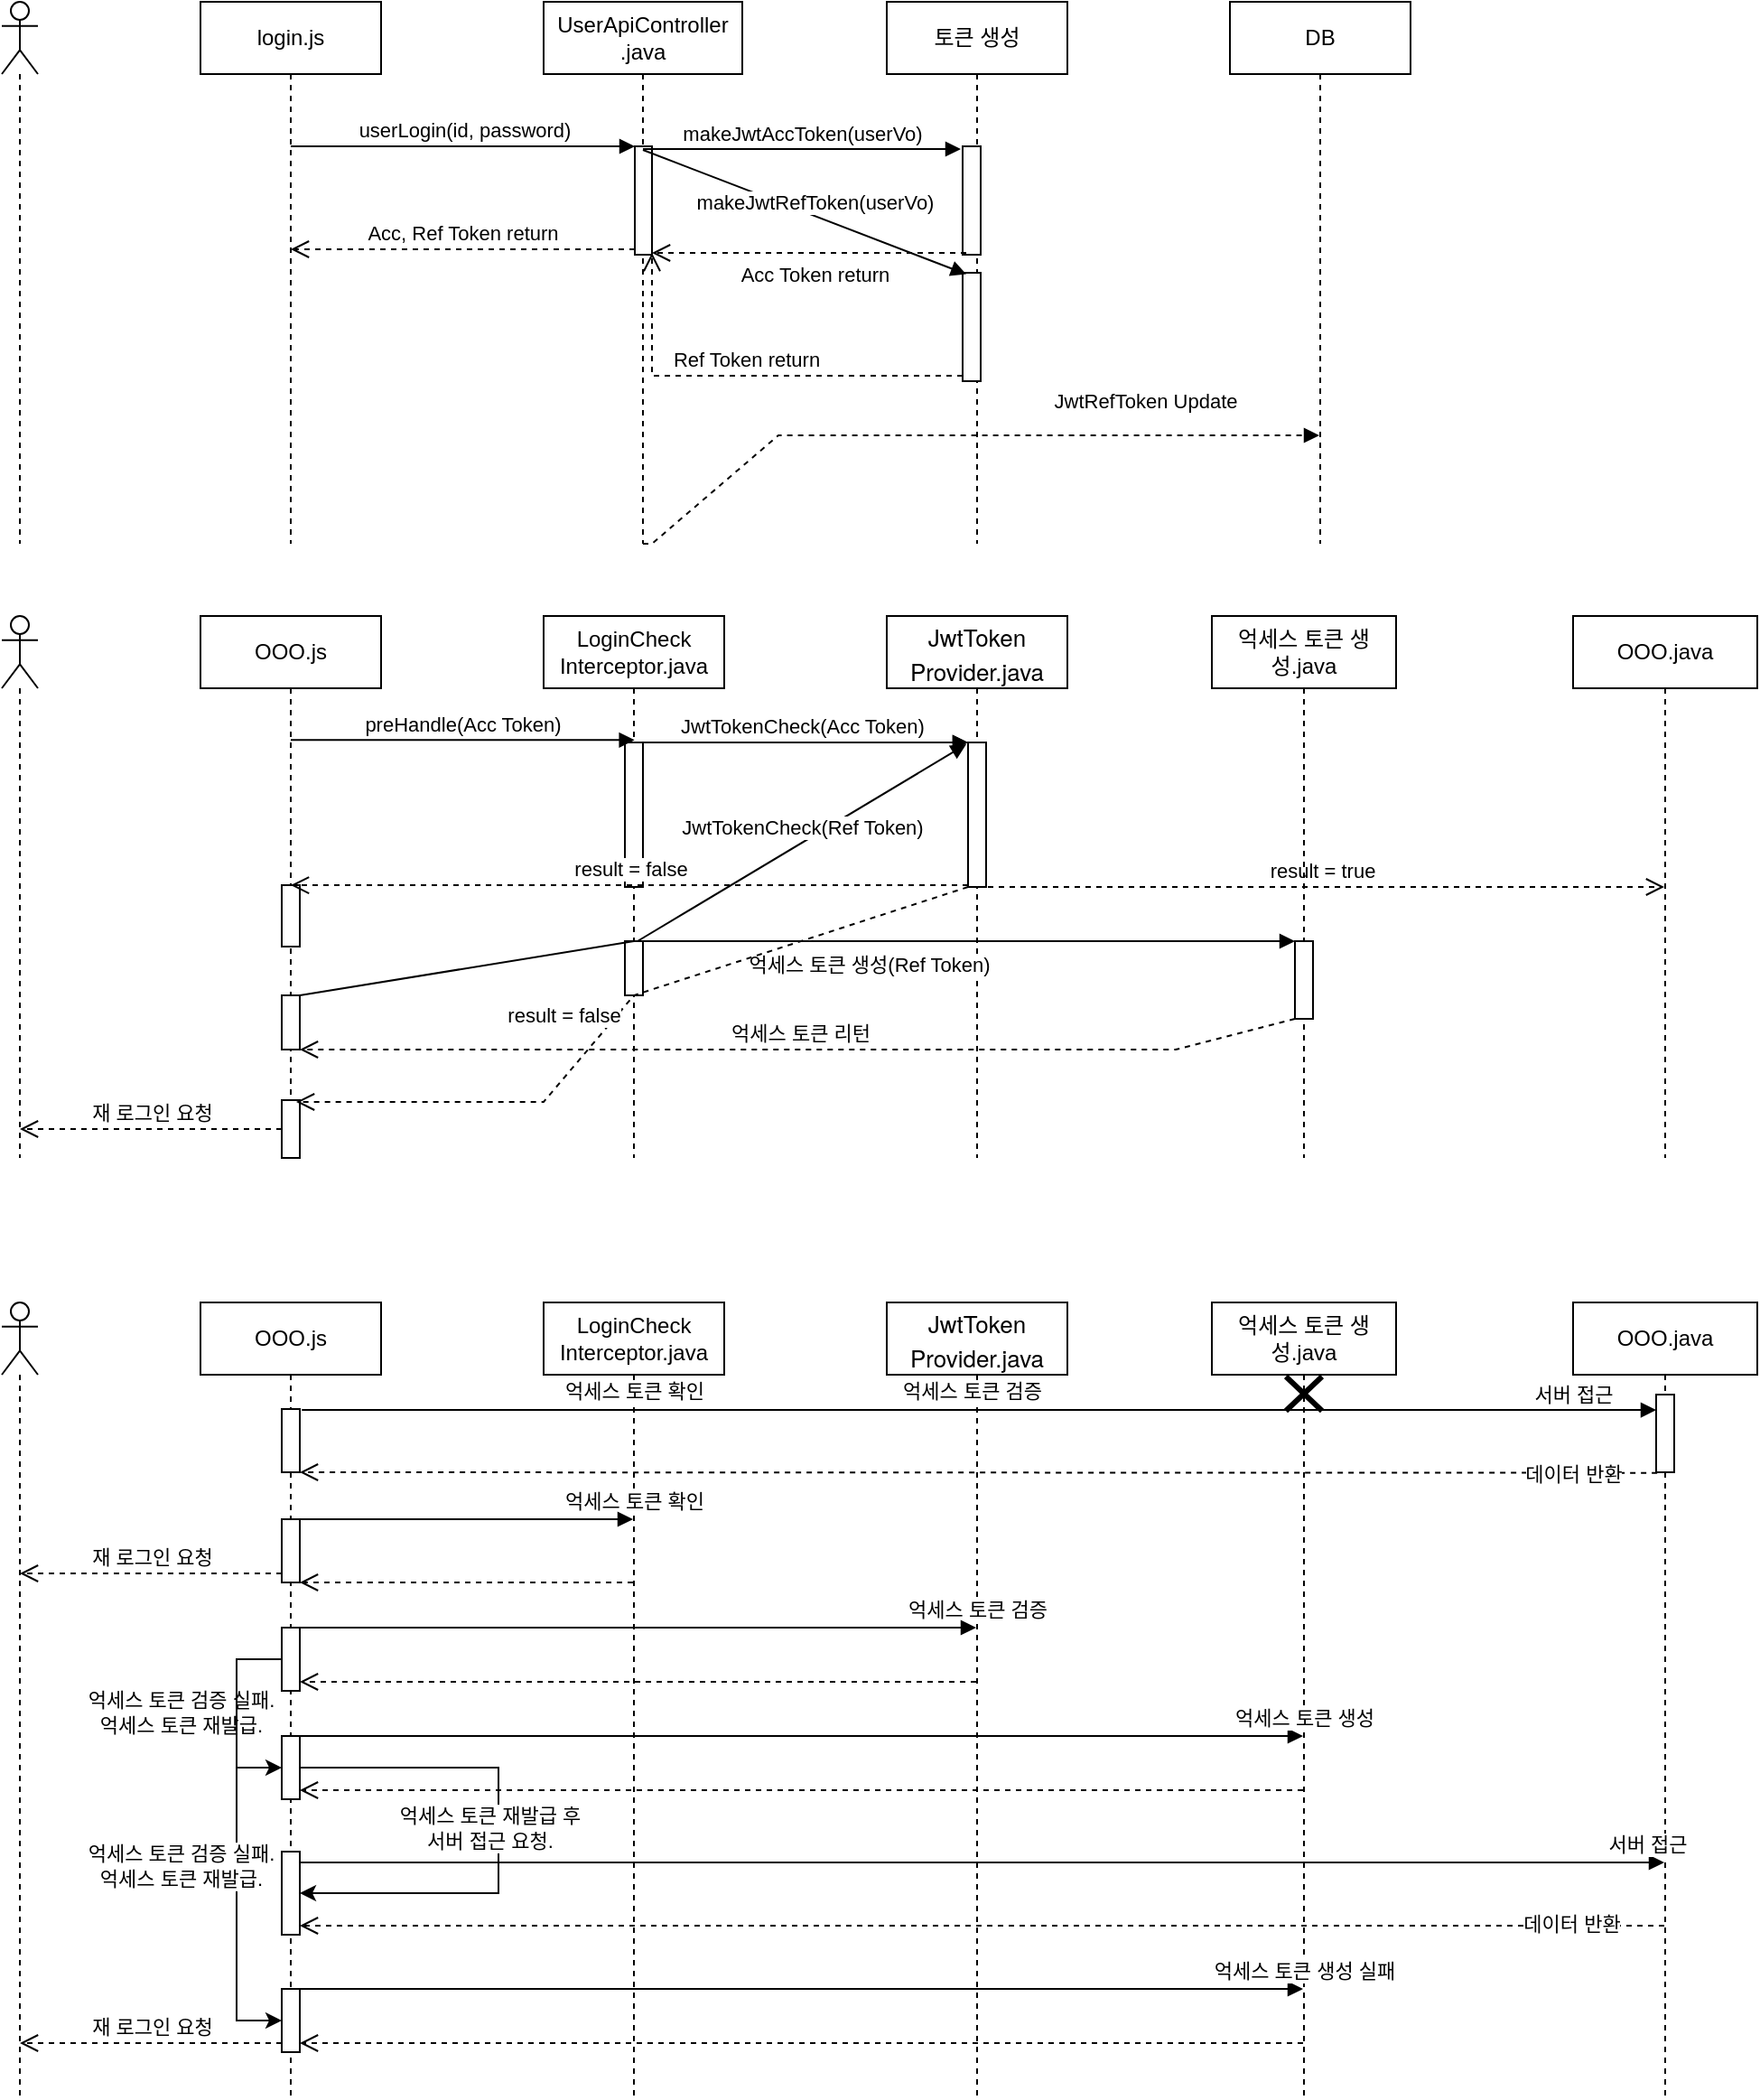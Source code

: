 <mxfile version="15.9.1" type="github">
  <diagram id="YOmD0kXWxS8xvpvF7nBD" name="Page-1">
    <mxGraphModel dx="996" dy="544" grid="1" gridSize="10" guides="1" tooltips="1" connect="1" arrows="1" fold="1" page="1" pageScale="1" pageWidth="3300" pageHeight="4681" math="0" shadow="0">
      <root>
        <mxCell id="0" />
        <mxCell id="1" parent="0" />
        <mxCell id="AELnW6AsCIxtF1nec7tT-1" value="" style="shape=umlLifeline;participant=umlActor;perimeter=lifelinePerimeter;whiteSpace=wrap;html=1;container=1;collapsible=0;recursiveResize=0;verticalAlign=top;spacingTop=36;outlineConnect=0;" parent="1" vertex="1">
          <mxGeometry x="70" y="40" width="20" height="300" as="geometry" />
        </mxCell>
        <mxCell id="AELnW6AsCIxtF1nec7tT-2" value="login.js" style="shape=umlLifeline;perimeter=lifelinePerimeter;whiteSpace=wrap;html=1;container=1;collapsible=0;recursiveResize=0;outlineConnect=0;" parent="1" vertex="1">
          <mxGeometry x="180" y="40" width="100" height="300" as="geometry" />
        </mxCell>
        <mxCell id="AELnW6AsCIxtF1nec7tT-3" value="UserApiController&lt;br&gt;.java" style="shape=umlLifeline;perimeter=lifelinePerimeter;whiteSpace=wrap;html=1;container=1;collapsible=0;recursiveResize=0;outlineConnect=0;" parent="1" vertex="1">
          <mxGeometry x="370" y="40" width="110" height="300" as="geometry" />
        </mxCell>
        <mxCell id="AELnW6AsCIxtF1nec7tT-17" value="" style="html=1;points=[];perimeter=orthogonalPerimeter;" parent="AELnW6AsCIxtF1nec7tT-3" vertex="1">
          <mxGeometry x="50.5" y="80" width="9.5" height="60" as="geometry" />
        </mxCell>
        <mxCell id="AELnW6AsCIxtF1nec7tT-4" value="토큰 생성" style="shape=umlLifeline;perimeter=lifelinePerimeter;whiteSpace=wrap;html=1;container=1;collapsible=0;recursiveResize=0;outlineConnect=0;" parent="1" vertex="1">
          <mxGeometry x="560" y="40" width="100" height="300" as="geometry" />
        </mxCell>
        <mxCell id="AELnW6AsCIxtF1nec7tT-25" value="" style="html=1;points=[];perimeter=orthogonalPerimeter;" parent="AELnW6AsCIxtF1nec7tT-4" vertex="1">
          <mxGeometry x="42" y="80" width="10" height="60" as="geometry" />
        </mxCell>
        <mxCell id="AELnW6AsCIxtF1nec7tT-29" value="" style="html=1;points=[];perimeter=orthogonalPerimeter;" parent="AELnW6AsCIxtF1nec7tT-4" vertex="1">
          <mxGeometry x="42" y="150" width="10" height="60" as="geometry" />
        </mxCell>
        <mxCell id="AELnW6AsCIxtF1nec7tT-6" value="DB" style="shape=umlLifeline;perimeter=lifelinePerimeter;whiteSpace=wrap;html=1;container=1;collapsible=0;recursiveResize=0;outlineConnect=0;" parent="1" vertex="1">
          <mxGeometry x="750" y="40" width="100" height="300" as="geometry" />
        </mxCell>
        <mxCell id="AELnW6AsCIxtF1nec7tT-7" value="" style="shape=umlLifeline;participant=umlActor;perimeter=lifelinePerimeter;whiteSpace=wrap;html=1;container=1;collapsible=0;recursiveResize=0;verticalAlign=top;spacingTop=36;outlineConnect=0;" parent="1" vertex="1">
          <mxGeometry x="70" y="380" width="20" height="300" as="geometry" />
        </mxCell>
        <mxCell id="AELnW6AsCIxtF1nec7tT-8" value="OOO.js" style="shape=umlLifeline;perimeter=lifelinePerimeter;whiteSpace=wrap;html=1;container=1;collapsible=0;recursiveResize=0;outlineConnect=0;" parent="1" vertex="1">
          <mxGeometry x="180" y="380" width="100" height="300" as="geometry" />
        </mxCell>
        <mxCell id="RkmAUX0iGO7B2VTTtuMq-13" value="" style="html=1;points=[];perimeter=orthogonalPerimeter;" vertex="1" parent="AELnW6AsCIxtF1nec7tT-8">
          <mxGeometry x="45" y="149" width="10" height="34" as="geometry" />
        </mxCell>
        <mxCell id="RkmAUX0iGO7B2VTTtuMq-14" value="" style="html=1;points=[];perimeter=orthogonalPerimeter;" vertex="1" parent="AELnW6AsCIxtF1nec7tT-8">
          <mxGeometry x="45" y="268" width="10" height="32" as="geometry" />
        </mxCell>
        <mxCell id="RkmAUX0iGO7B2VTTtuMq-19" value="" style="html=1;points=[];perimeter=orthogonalPerimeter;" vertex="1" parent="AELnW6AsCIxtF1nec7tT-8">
          <mxGeometry x="45" y="210" width="10" height="30" as="geometry" />
        </mxCell>
        <mxCell id="AELnW6AsCIxtF1nec7tT-9" value="LoginCheck&lt;br&gt;Interceptor.java" style="shape=umlLifeline;perimeter=lifelinePerimeter;whiteSpace=wrap;html=1;container=1;collapsible=0;recursiveResize=0;outlineConnect=0;" parent="1" vertex="1">
          <mxGeometry x="370" y="380" width="100" height="300" as="geometry" />
        </mxCell>
        <mxCell id="AELnW6AsCIxtF1nec7tT-38" value="" style="html=1;points=[];perimeter=orthogonalPerimeter;" parent="AELnW6AsCIxtF1nec7tT-9" vertex="1">
          <mxGeometry x="45" y="70" width="10" height="80" as="geometry" />
        </mxCell>
        <mxCell id="RkmAUX0iGO7B2VTTtuMq-1" value="" style="html=1;points=[];perimeter=orthogonalPerimeter;" vertex="1" parent="AELnW6AsCIxtF1nec7tT-9">
          <mxGeometry x="45" y="180" width="10" height="30" as="geometry" />
        </mxCell>
        <mxCell id="AELnW6AsCIxtF1nec7tT-10" value="&lt;p class=&quot;p1&quot; style=&quot;margin: 0px ; font-stretch: normal ; font-size: 13px ; line-height: normal ; font-family: &amp;#34;helvetica neue&amp;#34;&quot;&gt;JwtToken&lt;br&gt;Provider.java&lt;/p&gt;" style="shape=umlLifeline;perimeter=lifelinePerimeter;whiteSpace=wrap;html=1;container=1;collapsible=0;recursiveResize=0;outlineConnect=0;" parent="1" vertex="1">
          <mxGeometry x="560" y="380" width="100" height="300" as="geometry" />
        </mxCell>
        <mxCell id="AELnW6AsCIxtF1nec7tT-41" value="" style="html=1;points=[];perimeter=orthogonalPerimeter;" parent="AELnW6AsCIxtF1nec7tT-10" vertex="1">
          <mxGeometry x="45" y="70" width="10" height="80" as="geometry" />
        </mxCell>
        <mxCell id="AELnW6AsCIxtF1nec7tT-11" value="OOO.java" style="shape=umlLifeline;perimeter=lifelinePerimeter;whiteSpace=wrap;html=1;container=1;collapsible=0;recursiveResize=0;outlineConnect=0;" parent="1" vertex="1">
          <mxGeometry x="940" y="380" width="102" height="300" as="geometry" />
        </mxCell>
        <mxCell id="AELnW6AsCIxtF1nec7tT-18" value="userLogin(id, password)" style="html=1;verticalAlign=bottom;endArrow=block;entryX=0;entryY=0;rounded=0;" parent="1" source="AELnW6AsCIxtF1nec7tT-2" target="AELnW6AsCIxtF1nec7tT-17" edge="1">
          <mxGeometry relative="1" as="geometry">
            <mxPoint x="280" y="120" as="sourcePoint" />
          </mxGeometry>
        </mxCell>
        <mxCell id="AELnW6AsCIxtF1nec7tT-19" value="Acc, Ref Token return" style="html=1;verticalAlign=bottom;endArrow=open;dashed=1;endSize=8;exitX=0;exitY=0.95;rounded=0;" parent="1" source="AELnW6AsCIxtF1nec7tT-17" target="AELnW6AsCIxtF1nec7tT-2" edge="1">
          <mxGeometry relative="1" as="geometry">
            <mxPoint x="350.5" y="196" as="targetPoint" />
          </mxGeometry>
        </mxCell>
        <mxCell id="AELnW6AsCIxtF1nec7tT-26" value="makeJwtAccToken(userVo)" style="html=1;verticalAlign=bottom;startArrow=none;endArrow=block;startSize=8;rounded=0;entryX=-0.1;entryY=0.025;entryDx=0;entryDy=0;entryPerimeter=0;startFill=0;" parent="1" source="AELnW6AsCIxtF1nec7tT-3" target="AELnW6AsCIxtF1nec7tT-25" edge="1">
          <mxGeometry relative="1" as="geometry">
            <mxPoint x="449.995" y="121.02" as="sourcePoint" />
          </mxGeometry>
        </mxCell>
        <mxCell id="AELnW6AsCIxtF1nec7tT-32" value="makeJwtRefToken(userVo)" style="html=1;verticalAlign=bottom;startArrow=none;endArrow=block;startSize=8;rounded=0;entryX=0.2;entryY=0.013;entryDx=0;entryDy=0;entryPerimeter=0;startFill=0;" parent="1" source="AELnW6AsCIxtF1nec7tT-3" target="AELnW6AsCIxtF1nec7tT-29" edge="1">
          <mxGeometry x="0.068" y="-1" relative="1" as="geometry">
            <mxPoint x="425.1" y="180" as="sourcePoint" />
            <mxPoint x="590" y="190" as="targetPoint" />
            <Array as="points">
              <mxPoint x="425" y="122" />
            </Array>
            <mxPoint as="offset" />
          </mxGeometry>
        </mxCell>
        <mxCell id="AELnW6AsCIxtF1nec7tT-34" value="JwtRefToken Update" style="html=1;verticalAlign=bottom;endArrow=block;rounded=0;dashed=1;" parent="1" source="AELnW6AsCIxtF1nec7tT-3" target="AELnW6AsCIxtF1nec7tT-6" edge="1">
          <mxGeometry x="0.516" y="10" width="80" relative="1" as="geometry">
            <mxPoint x="480" y="170" as="sourcePoint" />
            <mxPoint x="560" y="170" as="targetPoint" />
            <mxPoint as="offset" />
            <Array as="points">
              <mxPoint x="430" y="340" />
              <mxPoint x="500" y="280" />
            </Array>
          </mxGeometry>
        </mxCell>
        <mxCell id="AELnW6AsCIxtF1nec7tT-35" value="preHandle(Acc Token)" style="html=1;verticalAlign=bottom;endArrow=block;rounded=0;entryX=0.533;entryY=-0.017;entryDx=0;entryDy=0;entryPerimeter=0;" parent="1" source="AELnW6AsCIxtF1nec7tT-8" target="AELnW6AsCIxtF1nec7tT-38" edge="1">
          <mxGeometry width="80" relative="1" as="geometry">
            <mxPoint x="250" y="470" as="sourcePoint" />
            <mxPoint x="330" y="470" as="targetPoint" />
            <Array as="points" />
          </mxGeometry>
        </mxCell>
        <mxCell id="RkmAUX0iGO7B2VTTtuMq-3" value="억세스 토큰 생성(Ref Token)" style="html=1;verticalAlign=bottom;endArrow=block;rounded=0;" edge="1" parent="1" source="RkmAUX0iGO7B2VTTtuMq-19" target="RkmAUX0iGO7B2VTTtuMq-26">
          <mxGeometry x="0.147" y="-21" width="80" relative="1" as="geometry">
            <mxPoint x="250" y="470" as="sourcePoint" />
            <mxPoint x="310" y="580" as="targetPoint" />
            <Array as="points">
              <mxPoint x="420" y="560" />
              <mxPoint x="660" y="560" />
            </Array>
            <mxPoint y="1" as="offset" />
          </mxGeometry>
        </mxCell>
        <mxCell id="RkmAUX0iGO7B2VTTtuMq-5" value="Ref Token return" style="html=1;verticalAlign=bottom;endArrow=open;dashed=1;endSize=8;exitX=0;exitY=0.95;rounded=0;exitDx=0;exitDy=0;exitPerimeter=0;entryX=1;entryY=0.983;entryDx=0;entryDy=0;entryPerimeter=0;" edge="1" parent="1" source="AELnW6AsCIxtF1nec7tT-29" target="AELnW6AsCIxtF1nec7tT-17">
          <mxGeometry relative="1" as="geometry">
            <mxPoint x="239.5" y="187" as="targetPoint" />
            <mxPoint x="430.5" y="187" as="sourcePoint" />
            <Array as="points">
              <mxPoint x="430" y="247" />
            </Array>
          </mxGeometry>
        </mxCell>
        <mxCell id="RkmAUX0iGO7B2VTTtuMq-6" value="Acc Token return" style="html=1;verticalAlign=bottom;endArrow=open;dashed=1;endSize=8;rounded=0;exitX=0.2;exitY=0.983;exitDx=0;exitDy=0;exitPerimeter=0;" edge="1" parent="1" source="AELnW6AsCIxtF1nec7tT-25" target="AELnW6AsCIxtF1nec7tT-17">
          <mxGeometry x="-0.034" y="21" relative="1" as="geometry">
            <mxPoint x="249.5" y="197" as="targetPoint" />
            <mxPoint x="440.5" y="197" as="sourcePoint" />
            <Array as="points">
              <mxPoint x="490" y="179" />
            </Array>
            <mxPoint as="offset" />
          </mxGeometry>
        </mxCell>
        <mxCell id="AELnW6AsCIxtF1nec7tT-42" value="JwtTokenCheck(Acc Token)" style="html=1;verticalAlign=bottom;endArrow=block;entryX=0;entryY=0;rounded=0;" parent="1" target="AELnW6AsCIxtF1nec7tT-41" edge="1" source="AELnW6AsCIxtF1nec7tT-9">
          <mxGeometry relative="1" as="geometry">
            <mxPoint x="532" y="450" as="sourcePoint" />
          </mxGeometry>
        </mxCell>
        <mxCell id="RkmAUX0iGO7B2VTTtuMq-8" value="JwtTokenCheck(Acc Token)" style="html=1;verticalAlign=bottom;endArrow=block;entryX=0;entryY=0;rounded=0;" edge="1" parent="1" source="AELnW6AsCIxtF1nec7tT-9" target="AELnW6AsCIxtF1nec7tT-41">
          <mxGeometry relative="1" as="geometry">
            <mxPoint x="532" y="450" as="sourcePoint" />
          </mxGeometry>
        </mxCell>
        <mxCell id="RkmAUX0iGO7B2VTTtuMq-9" value="JwtTokenCheck(Ref Token)" style="html=1;verticalAlign=bottom;endArrow=block;rounded=0;exitX=0.7;exitY=0;exitDx=0;exitDy=0;exitPerimeter=0;entryX=-0.1;entryY=0.013;entryDx=0;entryDy=0;entryPerimeter=0;" edge="1" parent="1" source="RkmAUX0iGO7B2VTTtuMq-1" target="AELnW6AsCIxtF1nec7tT-41">
          <mxGeometry relative="1" as="geometry">
            <mxPoint x="429.5" y="460.0" as="sourcePoint" />
            <mxPoint x="600" y="450" as="targetPoint" />
          </mxGeometry>
        </mxCell>
        <mxCell id="AELnW6AsCIxtF1nec7tT-43" value="result = true" style="html=1;verticalAlign=bottom;endArrow=open;dashed=1;endSize=8;rounded=0;" parent="1" edge="1" target="AELnW6AsCIxtF1nec7tT-11">
          <mxGeometry relative="1" as="geometry">
            <mxPoint x="532" y="526" as="targetPoint" />
            <mxPoint x="610" y="530" as="sourcePoint" />
          </mxGeometry>
        </mxCell>
        <mxCell id="RkmAUX0iGO7B2VTTtuMq-16" value="result = false" style="html=1;verticalAlign=bottom;endArrow=open;dashed=1;endSize=8;rounded=0;entryX=0.8;entryY=0.031;entryDx=0;entryDy=0;entryPerimeter=0;" edge="1" parent="1" source="AELnW6AsCIxtF1nec7tT-41" target="RkmAUX0iGO7B2VTTtuMq-14">
          <mxGeometry x="0.153" y="-18" relative="1" as="geometry">
            <mxPoint x="239.5" y="540" as="targetPoint" />
            <mxPoint x="426" y="540" as="sourcePoint" />
            <Array as="points">
              <mxPoint x="420" y="590" />
              <mxPoint x="370" y="649" />
            </Array>
            <mxPoint x="1" as="offset" />
          </mxGeometry>
        </mxCell>
        <mxCell id="RkmAUX0iGO7B2VTTtuMq-17" value="result = false" style="html=1;verticalAlign=bottom;endArrow=open;dashed=1;endSize=8;rounded=0;exitX=0;exitY=0.988;exitDx=0;exitDy=0;exitPerimeter=0;" edge="1" parent="1" source="AELnW6AsCIxtF1nec7tT-41" target="AELnW6AsCIxtF1nec7tT-8">
          <mxGeometry relative="1" as="geometry">
            <mxPoint x="410" y="560" as="targetPoint" />
            <mxPoint x="600" y="560" as="sourcePoint" />
          </mxGeometry>
        </mxCell>
        <mxCell id="RkmAUX0iGO7B2VTTtuMq-21" value="재 로그인 요청" style="html=1;verticalAlign=bottom;endArrow=open;dashed=1;endSize=8;rounded=0;" edge="1" parent="1" source="RkmAUX0iGO7B2VTTtuMq-14" target="AELnW6AsCIxtF1nec7tT-7">
          <mxGeometry relative="1" as="geometry">
            <mxPoint x="94" y="580.002" as="targetPoint" />
            <mxPoint x="280" y="580.01" as="sourcePoint" />
          </mxGeometry>
        </mxCell>
        <mxCell id="RkmAUX0iGO7B2VTTtuMq-23" value="억세스 토큰 생성.java" style="shape=umlLifeline;perimeter=lifelinePerimeter;whiteSpace=wrap;html=1;container=1;collapsible=0;recursiveResize=0;outlineConnect=0;" vertex="1" parent="1">
          <mxGeometry x="740" y="380" width="102" height="300" as="geometry" />
        </mxCell>
        <mxCell id="RkmAUX0iGO7B2VTTtuMq-26" value="" style="html=1;points=[];perimeter=orthogonalPerimeter;" vertex="1" parent="RkmAUX0iGO7B2VTTtuMq-23">
          <mxGeometry x="46" y="180" width="10" height="43" as="geometry" />
        </mxCell>
        <mxCell id="RkmAUX0iGO7B2VTTtuMq-27" value="억세스 토큰 리턴" style="html=1;verticalAlign=bottom;endArrow=open;dashed=1;endSize=8;rounded=0;" edge="1" parent="1" source="RkmAUX0iGO7B2VTTtuMq-26" target="RkmAUX0iGO7B2VTTtuMq-19">
          <mxGeometry relative="1" as="geometry">
            <mxPoint x="950.5" y="690" as="targetPoint" />
            <mxPoint x="570" y="690" as="sourcePoint" />
            <Array as="points">
              <mxPoint x="720" y="620" />
            </Array>
          </mxGeometry>
        </mxCell>
        <mxCell id="RkmAUX0iGO7B2VTTtuMq-30" value="" style="shape=umlLifeline;participant=umlActor;perimeter=lifelinePerimeter;whiteSpace=wrap;html=1;container=1;collapsible=0;recursiveResize=0;verticalAlign=top;spacingTop=36;outlineConnect=0;" vertex="1" parent="1">
          <mxGeometry x="70" y="760" width="20" height="440" as="geometry" />
        </mxCell>
        <mxCell id="RkmAUX0iGO7B2VTTtuMq-31" value="OOO.js" style="shape=umlLifeline;perimeter=lifelinePerimeter;whiteSpace=wrap;html=1;container=1;collapsible=0;recursiveResize=0;outlineConnect=0;" vertex="1" parent="1">
          <mxGeometry x="180" y="760" width="100" height="440" as="geometry" />
        </mxCell>
        <mxCell id="RkmAUX0iGO7B2VTTtuMq-32" value="" style="html=1;points=[];perimeter=orthogonalPerimeter;" vertex="1" parent="RkmAUX0iGO7B2VTTtuMq-31">
          <mxGeometry x="45" y="59" width="10" height="35" as="geometry" />
        </mxCell>
        <mxCell id="RkmAUX0iGO7B2VTTtuMq-70" value="" style="html=1;points=[];perimeter=orthogonalPerimeter;" vertex="1" parent="RkmAUX0iGO7B2VTTtuMq-31">
          <mxGeometry x="45" y="120" width="10" height="35" as="geometry" />
        </mxCell>
        <mxCell id="RkmAUX0iGO7B2VTTtuMq-78" value="" style="html=1;points=[];perimeter=orthogonalPerimeter;" vertex="1" parent="RkmAUX0iGO7B2VTTtuMq-31">
          <mxGeometry x="45" y="180" width="10" height="35" as="geometry" />
        </mxCell>
        <mxCell id="RkmAUX0iGO7B2VTTtuMq-86" value="" style="html=1;points=[];perimeter=orthogonalPerimeter;" vertex="1" parent="RkmAUX0iGO7B2VTTtuMq-31">
          <mxGeometry x="45" y="240" width="10" height="35" as="geometry" />
        </mxCell>
        <mxCell id="RkmAUX0iGO7B2VTTtuMq-89" value="" style="edgeStyle=elbowEdgeStyle;elbow=horizontal;endArrow=classic;html=1;rounded=0;" edge="1" parent="RkmAUX0iGO7B2VTTtuMq-31" source="RkmAUX0iGO7B2VTTtuMq-78" target="RkmAUX0iGO7B2VTTtuMq-86">
          <mxGeometry width="50" height="50" relative="1" as="geometry">
            <mxPoint x="170" y="330" as="sourcePoint" />
            <mxPoint x="220" y="280" as="targetPoint" />
            <Array as="points">
              <mxPoint x="20" y="160" />
            </Array>
          </mxGeometry>
        </mxCell>
        <mxCell id="RkmAUX0iGO7B2VTTtuMq-91" value="억세스 토큰 검증 실패.&lt;br&gt;억세스 토큰 재발급." style="edgeLabel;html=1;align=center;verticalAlign=middle;resizable=0;points=[];" vertex="1" connectable="0" parent="RkmAUX0iGO7B2VTTtuMq-89">
          <mxGeometry x="-0.302" relative="1" as="geometry">
            <mxPoint x="-31" y="16" as="offset" />
          </mxGeometry>
        </mxCell>
        <mxCell id="RkmAUX0iGO7B2VTTtuMq-95" value="" style="html=1;points=[];perimeter=orthogonalPerimeter;" vertex="1" parent="RkmAUX0iGO7B2VTTtuMq-31">
          <mxGeometry x="45" y="380" width="10" height="35" as="geometry" />
        </mxCell>
        <mxCell id="RkmAUX0iGO7B2VTTtuMq-98" value="" style="edgeStyle=elbowEdgeStyle;elbow=horizontal;endArrow=classic;html=1;rounded=0;" edge="1" parent="RkmAUX0iGO7B2VTTtuMq-31" source="RkmAUX0iGO7B2VTTtuMq-78" target="RkmAUX0iGO7B2VTTtuMq-95">
          <mxGeometry width="50" height="50" relative="1" as="geometry">
            <mxPoint x="55" y="207.5" as="sourcePoint" />
            <mxPoint x="50" y="318" as="targetPoint" />
            <Array as="points">
              <mxPoint x="20" y="270" />
            </Array>
          </mxGeometry>
        </mxCell>
        <mxCell id="RkmAUX0iGO7B2VTTtuMq-99" value="억세스 토큰 검증 실패.&lt;br&gt;억세스 토큰 재발급." style="edgeLabel;html=1;align=center;verticalAlign=middle;resizable=0;points=[];" vertex="1" connectable="0" parent="RkmAUX0iGO7B2VTTtuMq-98">
          <mxGeometry x="-0.302" relative="1" as="geometry">
            <mxPoint x="-31" y="52" as="offset" />
          </mxGeometry>
        </mxCell>
        <mxCell id="RkmAUX0iGO7B2VTTtuMq-104" value="" style="html=1;points=[];perimeter=orthogonalPerimeter;" vertex="1" parent="RkmAUX0iGO7B2VTTtuMq-31">
          <mxGeometry x="45" y="304" width="10" height="46" as="geometry" />
        </mxCell>
        <mxCell id="RkmAUX0iGO7B2VTTtuMq-107" value="" style="edgeStyle=elbowEdgeStyle;elbow=horizontal;endArrow=classic;html=1;rounded=0;" edge="1" parent="RkmAUX0iGO7B2VTTtuMq-31" source="RkmAUX0iGO7B2VTTtuMq-86" target="RkmAUX0iGO7B2VTTtuMq-104">
          <mxGeometry width="50" height="50" relative="1" as="geometry">
            <mxPoint x="190" y="320" as="sourcePoint" />
            <mxPoint x="190" y="380" as="targetPoint" />
            <Array as="points">
              <mxPoint x="165" y="282.5" />
            </Array>
          </mxGeometry>
        </mxCell>
        <mxCell id="RkmAUX0iGO7B2VTTtuMq-108" value="억세스 토큰 재발급 후&lt;br&gt;서버 접근 요청." style="edgeLabel;html=1;align=center;verticalAlign=middle;resizable=0;points=[];" vertex="1" connectable="0" parent="RkmAUX0iGO7B2VTTtuMq-107">
          <mxGeometry x="-0.302" relative="1" as="geometry">
            <mxPoint x="4" y="33" as="offset" />
          </mxGeometry>
        </mxCell>
        <mxCell id="RkmAUX0iGO7B2VTTtuMq-35" value="LoginCheck&lt;br&gt;Interceptor.java" style="shape=umlLifeline;perimeter=lifelinePerimeter;whiteSpace=wrap;html=1;container=1;collapsible=0;recursiveResize=0;outlineConnect=0;" vertex="1" parent="1">
          <mxGeometry x="370" y="760" width="100" height="440" as="geometry" />
        </mxCell>
        <mxCell id="RkmAUX0iGO7B2VTTtuMq-81" value="억세스 토큰 확인" style="edgeLabel;html=1;align=center;verticalAlign=middle;resizable=0;points=[];" vertex="1" connectable="0" parent="RkmAUX0iGO7B2VTTtuMq-35">
          <mxGeometry x="49.997" y="110" as="geometry" />
        </mxCell>
        <mxCell id="RkmAUX0iGO7B2VTTtuMq-38" value="&lt;p class=&quot;p1&quot; style=&quot;margin: 0px ; font-stretch: normal ; font-size: 13px ; line-height: normal ; font-family: &amp;#34;helvetica neue&amp;#34;&quot;&gt;JwtToken&lt;br&gt;Provider.java&lt;/p&gt;" style="shape=umlLifeline;perimeter=lifelinePerimeter;whiteSpace=wrap;html=1;container=1;collapsible=0;recursiveResize=0;outlineConnect=0;" vertex="1" parent="1">
          <mxGeometry x="560" y="760" width="100" height="440" as="geometry" />
        </mxCell>
        <mxCell id="RkmAUX0iGO7B2VTTtuMq-82" value="억세스 토큰 검증" style="edgeLabel;html=1;align=center;verticalAlign=middle;resizable=0;points=[];" vertex="1" connectable="0" parent="RkmAUX0iGO7B2VTTtuMq-38">
          <mxGeometry x="50.005" y="170" as="geometry" />
        </mxCell>
        <mxCell id="RkmAUX0iGO7B2VTTtuMq-40" value="OOO.java" style="shape=umlLifeline;perimeter=lifelinePerimeter;whiteSpace=wrap;html=1;container=1;collapsible=0;recursiveResize=0;outlineConnect=0;" vertex="1" parent="1">
          <mxGeometry x="940" y="760" width="102" height="440" as="geometry" />
        </mxCell>
        <mxCell id="RkmAUX0iGO7B2VTTtuMq-57" value="" style="html=1;points=[];perimeter=orthogonalPerimeter;" vertex="1" parent="RkmAUX0iGO7B2VTTtuMq-40">
          <mxGeometry x="46" y="51" width="10" height="43" as="geometry" />
        </mxCell>
        <mxCell id="RkmAUX0iGO7B2VTTtuMq-50" value="억세스 토큰 생성.java" style="shape=umlLifeline;perimeter=lifelinePerimeter;whiteSpace=wrap;html=1;container=1;collapsible=0;recursiveResize=0;outlineConnect=0;" vertex="1" parent="1">
          <mxGeometry x="740" y="760" width="102" height="440" as="geometry" />
        </mxCell>
        <mxCell id="RkmAUX0iGO7B2VTTtuMq-61" value="" style="shape=umlDestroy;whiteSpace=wrap;html=1;strokeWidth=3;" vertex="1" parent="RkmAUX0iGO7B2VTTtuMq-50">
          <mxGeometry x="41" y="41" width="20" height="19" as="geometry" />
        </mxCell>
        <mxCell id="RkmAUX0iGO7B2VTTtuMq-54" value="서버 접근" style="html=1;verticalAlign=bottom;endArrow=block;rounded=0;exitX=1.113;exitY=0.016;exitDx=0;exitDy=0;exitPerimeter=0;" edge="1" parent="1" source="RkmAUX0iGO7B2VTTtuMq-32" target="RkmAUX0iGO7B2VTTtuMq-57">
          <mxGeometry x="0.877" width="80" relative="1" as="geometry">
            <mxPoint x="235" y="821.5" as="sourcePoint" />
            <mxPoint x="990.5" y="821.5" as="targetPoint" />
            <mxPoint as="offset" />
          </mxGeometry>
        </mxCell>
        <mxCell id="RkmAUX0iGO7B2VTTtuMq-55" value="억세스 토큰 확인" style="edgeLabel;html=1;align=center;verticalAlign=middle;resizable=0;points=[];" vertex="1" connectable="0" parent="RkmAUX0iGO7B2VTTtuMq-54">
          <mxGeometry x="-0.507" y="-1" relative="1" as="geometry">
            <mxPoint x="-1" y="-12" as="offset" />
          </mxGeometry>
        </mxCell>
        <mxCell id="RkmAUX0iGO7B2VTTtuMq-56" value="억세스 토큰 검증" style="edgeLabel;html=1;align=center;verticalAlign=middle;resizable=0;points=[];" vertex="1" connectable="0" parent="RkmAUX0iGO7B2VTTtuMq-54">
          <mxGeometry x="-0.012" y="3" relative="1" as="geometry">
            <mxPoint y="-8" as="offset" />
          </mxGeometry>
        </mxCell>
        <mxCell id="RkmAUX0iGO7B2VTTtuMq-58" value="" style="html=1;verticalAlign=bottom;endArrow=open;dashed=1;endSize=8;rounded=0;exitX=0.057;exitY=1.008;exitDx=0;exitDy=0;exitPerimeter=0;" edge="1" parent="1" source="RkmAUX0iGO7B2VTTtuMq-57" target="RkmAUX0iGO7B2VTTtuMq-32">
          <mxGeometry x="-0.903" relative="1" as="geometry">
            <mxPoint x="790" y="880" as="sourcePoint" />
            <mxPoint x="710" y="880" as="targetPoint" />
            <mxPoint as="offset" />
          </mxGeometry>
        </mxCell>
        <mxCell id="RkmAUX0iGO7B2VTTtuMq-60" value="데이터 반환" style="edgeLabel;html=1;align=center;verticalAlign=middle;resizable=0;points=[];" vertex="1" connectable="0" parent="RkmAUX0iGO7B2VTTtuMq-58">
          <mxGeometry x="-0.75" relative="1" as="geometry">
            <mxPoint x="47" as="offset" />
          </mxGeometry>
        </mxCell>
        <mxCell id="RkmAUX0iGO7B2VTTtuMq-71" value="" style="html=1;verticalAlign=bottom;endArrow=block;rounded=0;" edge="1" parent="1" source="RkmAUX0iGO7B2VTTtuMq-70" target="RkmAUX0iGO7B2VTTtuMq-35">
          <mxGeometry x="0.877" width="80" relative="1" as="geometry">
            <mxPoint x="230.0" y="970" as="sourcePoint" />
            <mxPoint x="979.87" y="970" as="targetPoint" />
            <mxPoint as="offset" />
            <Array as="points">
              <mxPoint x="330" y="880" />
            </Array>
          </mxGeometry>
        </mxCell>
        <mxCell id="RkmAUX0iGO7B2VTTtuMq-74" value="" style="html=1;verticalAlign=bottom;endArrow=open;dashed=1;endSize=8;rounded=0;" edge="1" parent="1" source="RkmAUX0iGO7B2VTTtuMq-35" target="RkmAUX0iGO7B2VTTtuMq-70">
          <mxGeometry x="-0.903" relative="1" as="geometry">
            <mxPoint x="931.57" y="960.344" as="sourcePoint" />
            <mxPoint x="180" y="960" as="targetPoint" />
            <mxPoint as="offset" />
          </mxGeometry>
        </mxCell>
        <mxCell id="RkmAUX0iGO7B2VTTtuMq-76" value="재 로그인 요청" style="html=1;verticalAlign=bottom;endArrow=open;dashed=1;endSize=8;rounded=0;" edge="1" parent="1" source="RkmAUX0iGO7B2VTTtuMq-70" target="RkmAUX0iGO7B2VTTtuMq-30">
          <mxGeometry relative="1" as="geometry">
            <mxPoint x="50.0" y="910" as="targetPoint" />
            <mxPoint x="195.37" y="910" as="sourcePoint" />
            <Array as="points">
              <mxPoint x="150" y="910" />
            </Array>
          </mxGeometry>
        </mxCell>
        <mxCell id="RkmAUX0iGO7B2VTTtuMq-79" value="" style="html=1;verticalAlign=bottom;endArrow=block;rounded=0;" edge="1" parent="1" source="RkmAUX0iGO7B2VTTtuMq-78" target="RkmAUX0iGO7B2VTTtuMq-38">
          <mxGeometry x="0.877" width="80" relative="1" as="geometry">
            <mxPoint x="245" y="890" as="sourcePoint" />
            <mxPoint x="429.5" y="890" as="targetPoint" />
            <mxPoint as="offset" />
            <Array as="points">
              <mxPoint x="330" y="940" />
            </Array>
          </mxGeometry>
        </mxCell>
        <mxCell id="RkmAUX0iGO7B2VTTtuMq-80" value="" style="html=1;verticalAlign=bottom;endArrow=open;dashed=1;endSize=8;rounded=0;" edge="1" parent="1" source="RkmAUX0iGO7B2VTTtuMq-38" target="RkmAUX0iGO7B2VTTtuMq-78">
          <mxGeometry x="-0.903" relative="1" as="geometry">
            <mxPoint x="429.5" y="920" as="sourcePoint" />
            <mxPoint x="245" y="920" as="targetPoint" />
            <mxPoint as="offset" />
            <Array as="points">
              <mxPoint x="420" y="970" />
            </Array>
          </mxGeometry>
        </mxCell>
        <mxCell id="RkmAUX0iGO7B2VTTtuMq-87" value="" style="html=1;verticalAlign=bottom;endArrow=block;rounded=0;" edge="1" parent="1" source="RkmAUX0iGO7B2VTTtuMq-86" target="RkmAUX0iGO7B2VTTtuMq-50">
          <mxGeometry x="0.877" width="80" relative="1" as="geometry">
            <mxPoint x="245" y="950" as="sourcePoint" />
            <mxPoint x="619.5" y="950" as="targetPoint" />
            <mxPoint as="offset" />
            <Array as="points">
              <mxPoint x="350" y="1000" />
            </Array>
          </mxGeometry>
        </mxCell>
        <mxCell id="RkmAUX0iGO7B2VTTtuMq-93" value="억세스 토큰 생성" style="edgeLabel;html=1;align=center;verticalAlign=middle;resizable=0;points=[];" vertex="1" connectable="0" parent="RkmAUX0iGO7B2VTTtuMq-87">
          <mxGeometry x="0.904" y="-1" relative="1" as="geometry">
            <mxPoint x="27" y="-11" as="offset" />
          </mxGeometry>
        </mxCell>
        <mxCell id="RkmAUX0iGO7B2VTTtuMq-92" value="" style="html=1;verticalAlign=bottom;endArrow=open;dashed=1;endSize=8;rounded=0;" edge="1" parent="1" source="RkmAUX0iGO7B2VTTtuMq-50" target="RkmAUX0iGO7B2VTTtuMq-86">
          <mxGeometry x="-0.903" relative="1" as="geometry">
            <mxPoint x="619.5" y="980" as="sourcePoint" />
            <mxPoint x="245" y="980" as="targetPoint" />
            <mxPoint as="offset" />
            <Array as="points">
              <mxPoint x="430" y="1030" />
            </Array>
          </mxGeometry>
        </mxCell>
        <mxCell id="RkmAUX0iGO7B2VTTtuMq-100" value="" style="html=1;verticalAlign=bottom;endArrow=block;rounded=0;" edge="1" parent="1" source="RkmAUX0iGO7B2VTTtuMq-95" target="RkmAUX0iGO7B2VTTtuMq-50">
          <mxGeometry x="0.877" width="80" relative="1" as="geometry">
            <mxPoint x="245" y="1010" as="sourcePoint" />
            <mxPoint x="800.5" y="1010" as="targetPoint" />
            <mxPoint as="offset" />
            <Array as="points">
              <mxPoint x="380" y="1140" />
            </Array>
          </mxGeometry>
        </mxCell>
        <mxCell id="RkmAUX0iGO7B2VTTtuMq-101" value="억세스 토큰 생성 실패" style="edgeLabel;html=1;align=center;verticalAlign=middle;resizable=0;points=[];" vertex="1" connectable="0" parent="RkmAUX0iGO7B2VTTtuMq-100">
          <mxGeometry x="0.904" y="-1" relative="1" as="geometry">
            <mxPoint x="27" y="-11" as="offset" />
          </mxGeometry>
        </mxCell>
        <mxCell id="RkmAUX0iGO7B2VTTtuMq-102" value="" style="html=1;verticalAlign=bottom;endArrow=open;dashed=1;endSize=8;rounded=0;" edge="1" parent="1" source="RkmAUX0iGO7B2VTTtuMq-50" target="RkmAUX0iGO7B2VTTtuMq-95">
          <mxGeometry x="-0.903" relative="1" as="geometry">
            <mxPoint x="800.5" y="1040" as="sourcePoint" />
            <mxPoint x="245" y="1040" as="targetPoint" />
            <mxPoint as="offset" />
            <Array as="points">
              <mxPoint x="430" y="1170" />
            </Array>
          </mxGeometry>
        </mxCell>
        <mxCell id="RkmAUX0iGO7B2VTTtuMq-103" value="재 로그인 요청" style="html=1;verticalAlign=bottom;endArrow=open;dashed=1;endSize=8;rounded=0;" edge="1" parent="1" source="RkmAUX0iGO7B2VTTtuMq-95" target="RkmAUX0iGO7B2VTTtuMq-30">
          <mxGeometry relative="1" as="geometry">
            <mxPoint x="89.447" y="920" as="targetPoint" />
            <mxPoint x="230" y="1090" as="sourcePoint" />
            <Array as="points">
              <mxPoint x="140" y="1170" />
            </Array>
          </mxGeometry>
        </mxCell>
        <mxCell id="RkmAUX0iGO7B2VTTtuMq-105" value="" style="html=1;verticalAlign=bottom;endArrow=block;rounded=0;" edge="1" parent="1" source="RkmAUX0iGO7B2VTTtuMq-104" target="RkmAUX0iGO7B2VTTtuMq-40">
          <mxGeometry x="0.877" width="80" relative="1" as="geometry">
            <mxPoint x="245" y="1010" as="sourcePoint" />
            <mxPoint x="800.5" y="1010" as="targetPoint" />
            <mxPoint as="offset" />
            <Array as="points">
              <mxPoint x="610" y="1070" />
            </Array>
          </mxGeometry>
        </mxCell>
        <mxCell id="RkmAUX0iGO7B2VTTtuMq-106" value="서버 접근" style="edgeLabel;html=1;align=center;verticalAlign=middle;resizable=0;points=[];" vertex="1" connectable="0" parent="RkmAUX0iGO7B2VTTtuMq-105">
          <mxGeometry x="0.904" y="-1" relative="1" as="geometry">
            <mxPoint x="27" y="-11" as="offset" />
          </mxGeometry>
        </mxCell>
        <mxCell id="RkmAUX0iGO7B2VTTtuMq-109" value="" style="html=1;verticalAlign=bottom;endArrow=open;dashed=1;endSize=8;rounded=0;" edge="1" parent="1" source="RkmAUX0iGO7B2VTTtuMq-40" target="RkmAUX0iGO7B2VTTtuMq-104">
          <mxGeometry x="-0.903" relative="1" as="geometry">
            <mxPoint x="800.5" y="1040" as="sourcePoint" />
            <mxPoint x="245" y="1040" as="targetPoint" />
            <mxPoint as="offset" />
            <Array as="points">
              <mxPoint x="610" y="1105" />
            </Array>
          </mxGeometry>
        </mxCell>
        <mxCell id="RkmAUX0iGO7B2VTTtuMq-112" value="데이터 반환" style="edgeLabel;html=1;align=center;verticalAlign=middle;resizable=0;points=[];" vertex="1" connectable="0" parent="RkmAUX0iGO7B2VTTtuMq-109">
          <mxGeometry x="-0.835" y="-1" relative="1" as="geometry">
            <mxPoint x="11" as="offset" />
          </mxGeometry>
        </mxCell>
      </root>
    </mxGraphModel>
  </diagram>
</mxfile>
